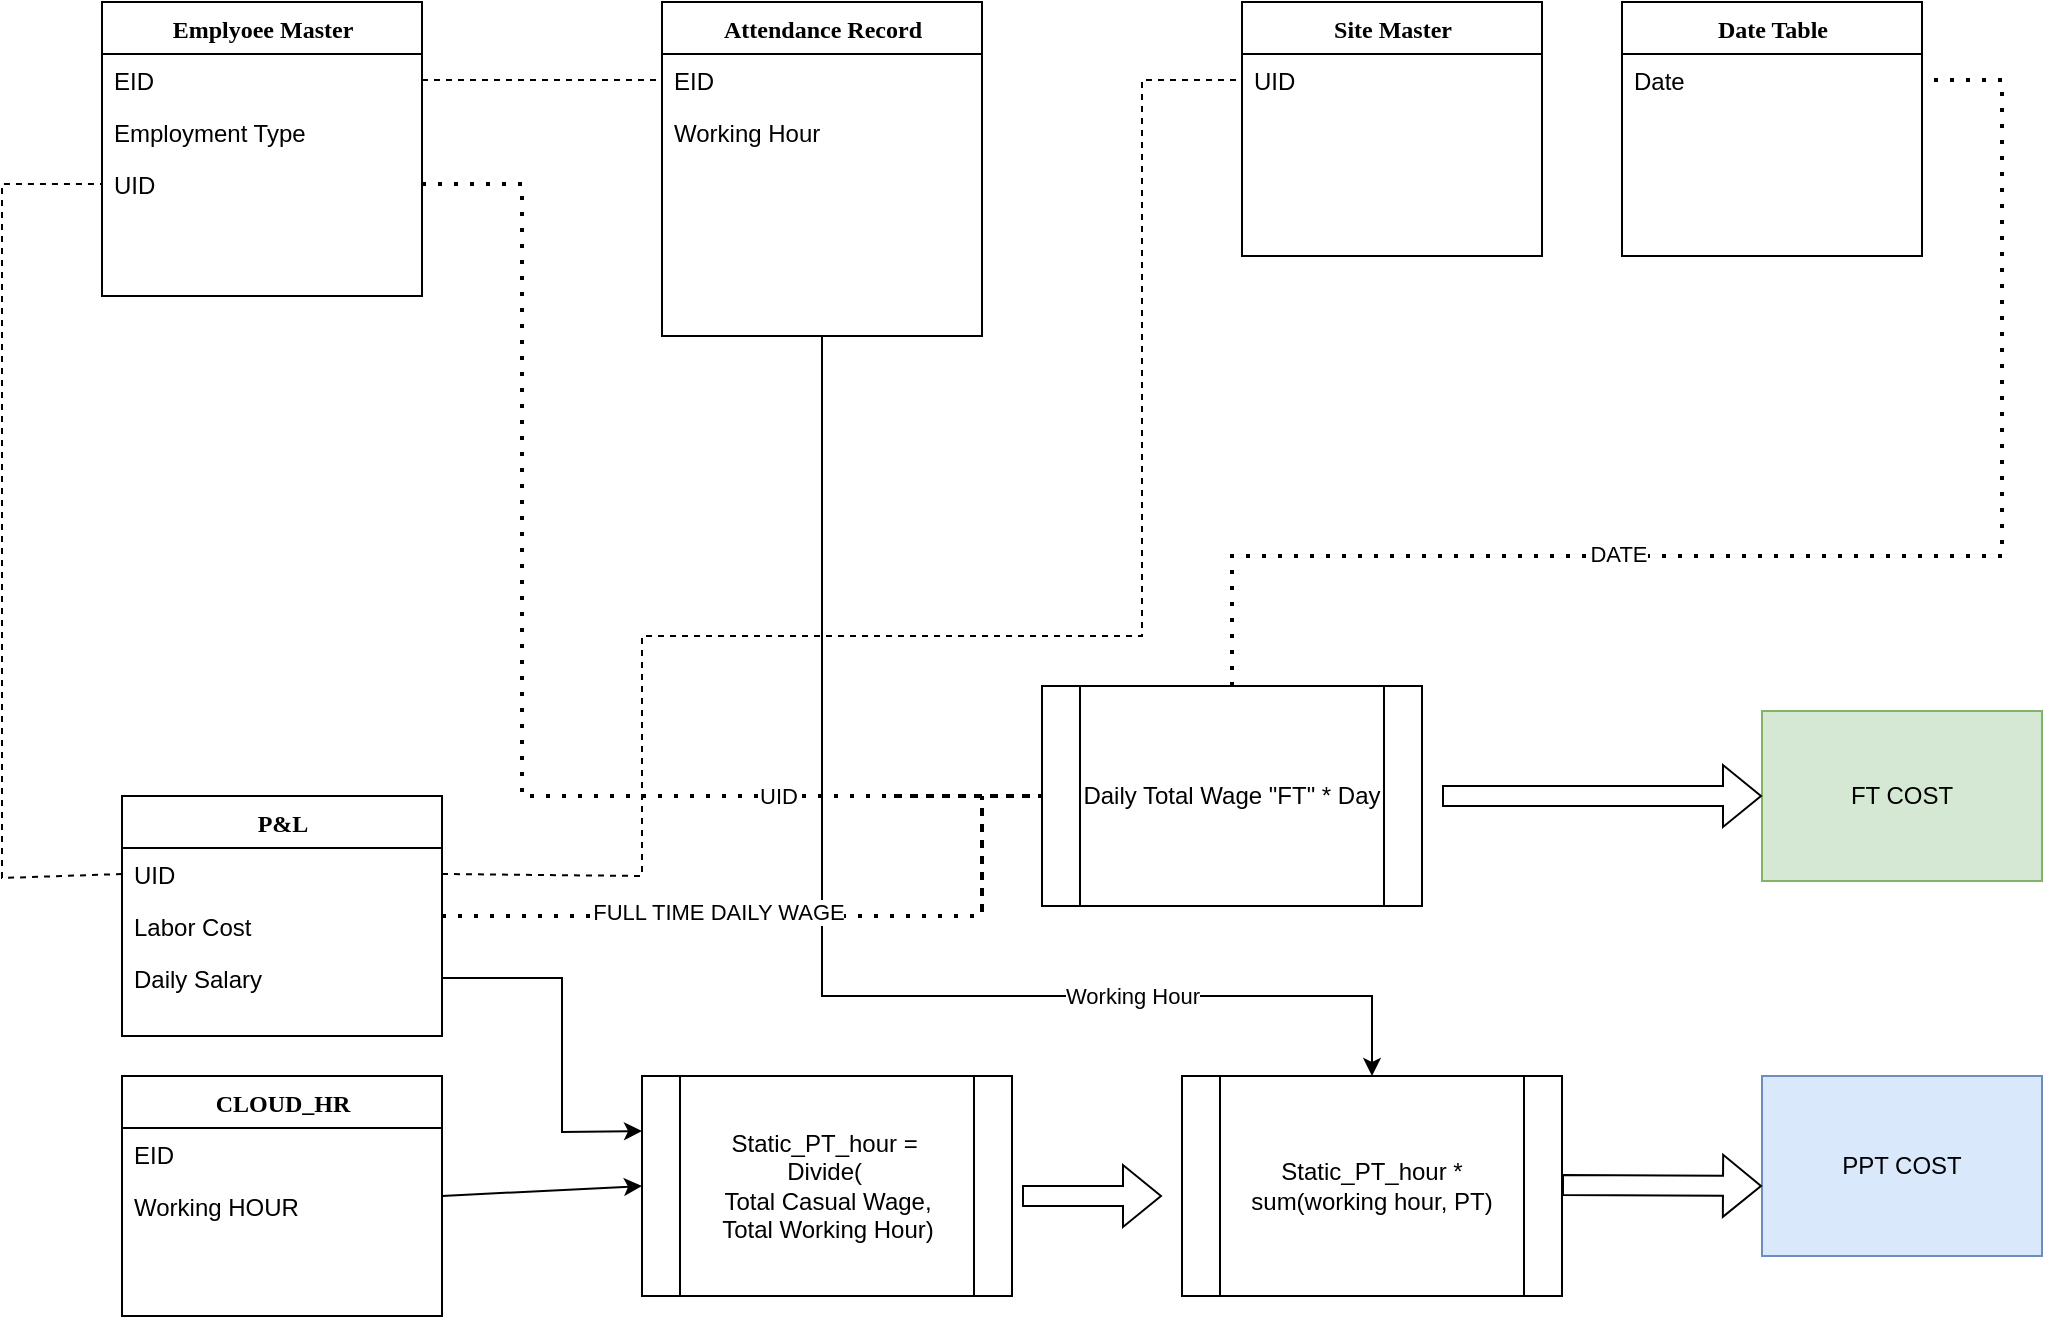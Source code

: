 <mxfile version="26.1.0">
  <diagram name="Page-1" id="9f46799a-70d6-7492-0946-bef42562c5a5">
    <mxGraphModel dx="1184" dy="907" grid="1" gridSize="10" guides="1" tooltips="1" connect="1" arrows="1" fold="1" page="1" pageScale="1" pageWidth="1100" pageHeight="850" background="none" math="0" shadow="0">
      <root>
        <mxCell id="0" />
        <mxCell id="1" parent="0" />
        <mxCell id="78961159f06e98e8-17" value="Emplyoee Master" style="swimlane;html=1;fontStyle=1;align=center;verticalAlign=top;childLayout=stackLayout;horizontal=1;startSize=26;horizontalStack=0;resizeParent=1;resizeLast=0;collapsible=1;marginBottom=0;swimlaneFillColor=#ffffff;rounded=0;shadow=0;comic=0;labelBackgroundColor=none;strokeWidth=1;fillColor=none;fontFamily=Verdana;fontSize=12" parent="1" vertex="1">
          <mxGeometry x="90" y="83" width="160" height="147" as="geometry" />
        </mxCell>
        <mxCell id="78961159f06e98e8-21" value="EID" style="text;html=1;strokeColor=none;fillColor=none;align=left;verticalAlign=top;spacingLeft=4;spacingRight=4;whiteSpace=wrap;overflow=hidden;rotatable=0;points=[[0,0.5],[1,0.5]];portConstraint=eastwest;" parent="78961159f06e98e8-17" vertex="1">
          <mxGeometry y="26" width="160" height="26" as="geometry" />
        </mxCell>
        <mxCell id="78961159f06e98e8-23" value="Employment Type" style="text;html=1;strokeColor=none;fillColor=none;align=left;verticalAlign=top;spacingLeft=4;spacingRight=4;whiteSpace=wrap;overflow=hidden;rotatable=0;points=[[0,0.5],[1,0.5]];portConstraint=eastwest;" parent="78961159f06e98e8-17" vertex="1">
          <mxGeometry y="52" width="160" height="26" as="geometry" />
        </mxCell>
        <mxCell id="78961159f06e98e8-25" value="UID" style="text;html=1;strokeColor=none;fillColor=none;align=left;verticalAlign=top;spacingLeft=4;spacingRight=4;whiteSpace=wrap;overflow=hidden;rotatable=0;points=[[0,0.5],[1,0.5]];portConstraint=eastwest;" parent="78961159f06e98e8-17" vertex="1">
          <mxGeometry y="78" width="160" height="26" as="geometry" />
        </mxCell>
        <mxCell id="78961159f06e98e8-30" value="Attendance Record" style="swimlane;html=1;fontStyle=1;align=center;verticalAlign=top;childLayout=stackLayout;horizontal=1;startSize=26;horizontalStack=0;resizeParent=1;resizeLast=0;collapsible=1;marginBottom=0;swimlaneFillColor=#ffffff;rounded=0;shadow=0;comic=0;labelBackgroundColor=none;strokeWidth=1;fillColor=none;fontFamily=Verdana;fontSize=12" parent="1" vertex="1">
          <mxGeometry x="370" y="83" width="160" height="167" as="geometry" />
        </mxCell>
        <mxCell id="78961159f06e98e8-31" value="EID" style="text;html=1;strokeColor=none;fillColor=none;align=left;verticalAlign=top;spacingLeft=4;spacingRight=4;whiteSpace=wrap;overflow=hidden;rotatable=0;points=[[0,0.5],[1,0.5]];portConstraint=eastwest;" parent="78961159f06e98e8-30" vertex="1">
          <mxGeometry y="26" width="160" height="26" as="geometry" />
        </mxCell>
        <mxCell id="78961159f06e98e8-32" value="Working Hour" style="text;html=1;strokeColor=none;fillColor=none;align=left;verticalAlign=top;spacingLeft=4;spacingRight=4;whiteSpace=wrap;overflow=hidden;rotatable=0;points=[[0,0.5],[1,0.5]];portConstraint=eastwest;" parent="78961159f06e98e8-30" vertex="1">
          <mxGeometry y="52" width="160" height="26" as="geometry" />
        </mxCell>
        <mxCell id="78961159f06e98e8-43" value="Site Master" style="swimlane;html=1;fontStyle=1;align=center;verticalAlign=top;childLayout=stackLayout;horizontal=1;startSize=26;horizontalStack=0;resizeParent=1;resizeLast=0;collapsible=1;marginBottom=0;swimlaneFillColor=#ffffff;rounded=0;shadow=0;comic=0;labelBackgroundColor=none;strokeWidth=1;fillColor=none;fontFamily=Verdana;fontSize=12" parent="1" vertex="1">
          <mxGeometry x="660" y="83" width="150" height="127" as="geometry" />
        </mxCell>
        <mxCell id="78961159f06e98e8-44" value="UID&lt;div&gt;&lt;br&gt;&lt;/div&gt;" style="text;html=1;strokeColor=none;fillColor=none;align=left;verticalAlign=top;spacingLeft=4;spacingRight=4;whiteSpace=wrap;overflow=hidden;rotatable=0;points=[[0,0.5],[1,0.5]];portConstraint=eastwest;" parent="78961159f06e98e8-43" vertex="1">
          <mxGeometry y="26" width="150" height="26" as="geometry" />
        </mxCell>
        <mxCell id="78961159f06e98e8-56" value="P&amp;amp;L" style="swimlane;html=1;fontStyle=1;align=center;verticalAlign=top;childLayout=stackLayout;horizontal=1;startSize=26;horizontalStack=0;resizeParent=1;resizeLast=0;collapsible=1;marginBottom=0;swimlaneFillColor=#ffffff;rounded=0;shadow=0;comic=0;labelBackgroundColor=none;strokeWidth=1;fillColor=none;fontFamily=Verdana;fontSize=12" parent="1" vertex="1">
          <mxGeometry x="100" y="480" width="160" height="120" as="geometry" />
        </mxCell>
        <mxCell id="78961159f06e98e8-57" value="UID" style="text;html=1;strokeColor=none;fillColor=none;align=left;verticalAlign=top;spacingLeft=4;spacingRight=4;whiteSpace=wrap;overflow=hidden;rotatable=0;points=[[0,0.5],[1,0.5]];portConstraint=eastwest;" parent="78961159f06e98e8-56" vertex="1">
          <mxGeometry y="26" width="160" height="26" as="geometry" />
        </mxCell>
        <mxCell id="78961159f06e98e8-58" value="Labor Cost" style="text;html=1;strokeColor=none;fillColor=none;align=left;verticalAlign=top;spacingLeft=4;spacingRight=4;whiteSpace=wrap;overflow=hidden;rotatable=0;points=[[0,0.5],[1,0.5]];portConstraint=eastwest;" parent="78961159f06e98e8-56" vertex="1">
          <mxGeometry y="52" width="160" height="26" as="geometry" />
        </mxCell>
        <mxCell id="78961159f06e98e8-59" value="Daily Salary" style="text;html=1;strokeColor=none;fillColor=none;align=left;verticalAlign=top;spacingLeft=4;spacingRight=4;whiteSpace=wrap;overflow=hidden;rotatable=0;points=[[0,0.5],[1,0.5]];portConstraint=eastwest;" parent="78961159f06e98e8-56" vertex="1">
          <mxGeometry y="78" width="160" height="26" as="geometry" />
        </mxCell>
        <mxCell id="bfJErc-DgYLk0Dg4ZaRu-8" value="" style="endArrow=none;dashed=1;html=1;rounded=0;exitX=1;exitY=0.5;exitDx=0;exitDy=0;entryX=0;entryY=0.5;entryDx=0;entryDy=0;" edge="1" parent="1" source="78961159f06e98e8-57" target="78961159f06e98e8-44">
          <mxGeometry width="50" height="50" relative="1" as="geometry">
            <mxPoint x="650" y="200" as="sourcePoint" />
            <mxPoint x="700" y="150" as="targetPoint" />
            <Array as="points">
              <mxPoint x="360" y="520" />
              <mxPoint x="360" y="400" />
              <mxPoint x="610" y="400" />
              <mxPoint x="610" y="122" />
            </Array>
          </mxGeometry>
        </mxCell>
        <mxCell id="bfJErc-DgYLk0Dg4ZaRu-9" value="" style="endArrow=none;dashed=1;html=1;rounded=0;exitX=1;exitY=0.5;exitDx=0;exitDy=0;entryX=0;entryY=0.5;entryDx=0;entryDy=0;" edge="1" parent="1" source="78961159f06e98e8-21" target="78961159f06e98e8-31">
          <mxGeometry width="50" height="50" relative="1" as="geometry">
            <mxPoint x="280" y="40" as="sourcePoint" />
            <mxPoint x="380" y="122" as="targetPoint" />
            <Array as="points" />
          </mxGeometry>
        </mxCell>
        <mxCell id="bfJErc-DgYLk0Dg4ZaRu-12" value="" style="endArrow=none;dashed=1;html=1;rounded=0;entryX=0;entryY=0.5;entryDx=0;entryDy=0;exitX=0;exitY=0.5;exitDx=0;exitDy=0;" edge="1" parent="1" source="78961159f06e98e8-57" target="78961159f06e98e8-25">
          <mxGeometry width="50" height="50" relative="1" as="geometry">
            <mxPoint x="30" y="221.5" as="sourcePoint" />
            <mxPoint x="80" y="171.5" as="targetPoint" />
            <Array as="points">
              <mxPoint x="40" y="521" />
              <mxPoint x="40" y="174" />
            </Array>
          </mxGeometry>
        </mxCell>
        <mxCell id="bfJErc-DgYLk0Dg4ZaRu-13" value="PPT COST" style="rounded=0;whiteSpace=wrap;html=1;fillColor=#dae8fc;strokeColor=#6c8ebf;" vertex="1" parent="1">
          <mxGeometry x="920" y="620" width="140" height="90" as="geometry" />
        </mxCell>
        <mxCell id="bfJErc-DgYLk0Dg4ZaRu-23" value="" style="endArrow=classic;html=1;rounded=0;exitX=0.5;exitY=1;exitDx=0;exitDy=0;entryX=0.5;entryY=0;entryDx=0;entryDy=0;" edge="1" parent="1" source="78961159f06e98e8-30" target="bfJErc-DgYLk0Dg4ZaRu-57">
          <mxGeometry width="50" height="50" relative="1" as="geometry">
            <mxPoint x="520" y="410" as="sourcePoint" />
            <mxPoint x="450" y="440" as="targetPoint" />
            <Array as="points">
              <mxPoint x="450" y="580" />
              <mxPoint x="725" y="580" />
            </Array>
          </mxGeometry>
        </mxCell>
        <mxCell id="bfJErc-DgYLk0Dg4ZaRu-59" value="Working Hour" style="edgeLabel;html=1;align=center;verticalAlign=middle;resizable=0;points=[];" vertex="1" connectable="0" parent="bfJErc-DgYLk0Dg4ZaRu-23">
          <mxGeometry x="0.504" relative="1" as="geometry">
            <mxPoint as="offset" />
          </mxGeometry>
        </mxCell>
        <mxCell id="bfJErc-DgYLk0Dg4ZaRu-29" value="Date Table" style="swimlane;html=1;fontStyle=1;align=center;verticalAlign=top;childLayout=stackLayout;horizontal=1;startSize=26;horizontalStack=0;resizeParent=1;resizeLast=0;collapsible=1;marginBottom=0;swimlaneFillColor=#ffffff;rounded=0;shadow=0;comic=0;labelBackgroundColor=none;strokeWidth=1;fillColor=none;fontFamily=Verdana;fontSize=12" vertex="1" parent="1">
          <mxGeometry x="850" y="83" width="150" height="127" as="geometry" />
        </mxCell>
        <mxCell id="bfJErc-DgYLk0Dg4ZaRu-30" value="&lt;div&gt;Date&lt;/div&gt;" style="text;html=1;strokeColor=none;fillColor=none;align=left;verticalAlign=top;spacingLeft=4;spacingRight=4;whiteSpace=wrap;overflow=hidden;rotatable=0;points=[[0,0.5],[1,0.5]];portConstraint=eastwest;" vertex="1" parent="bfJErc-DgYLk0Dg4ZaRu-29">
          <mxGeometry y="26" width="150" height="26" as="geometry" />
        </mxCell>
        <mxCell id="bfJErc-DgYLk0Dg4ZaRu-37" value="FT COST" style="rounded=0;whiteSpace=wrap;html=1;fillColor=#d5e8d4;strokeColor=#82b366;" vertex="1" parent="1">
          <mxGeometry x="920" y="437.5" width="140" height="85" as="geometry" />
        </mxCell>
        <mxCell id="bfJErc-DgYLk0Dg4ZaRu-38" value="CLOUD_HR" style="swimlane;html=1;fontStyle=1;align=center;verticalAlign=top;childLayout=stackLayout;horizontal=1;startSize=26;horizontalStack=0;resizeParent=1;resizeLast=0;collapsible=1;marginBottom=0;swimlaneFillColor=#ffffff;rounded=0;shadow=0;comic=0;labelBackgroundColor=none;strokeWidth=1;fillColor=none;fontFamily=Verdana;fontSize=12" vertex="1" parent="1">
          <mxGeometry x="100" y="620" width="160" height="120" as="geometry" />
        </mxCell>
        <mxCell id="bfJErc-DgYLk0Dg4ZaRu-39" value="EID" style="text;html=1;strokeColor=none;fillColor=none;align=left;verticalAlign=top;spacingLeft=4;spacingRight=4;whiteSpace=wrap;overflow=hidden;rotatable=0;points=[[0,0.5],[1,0.5]];portConstraint=eastwest;" vertex="1" parent="bfJErc-DgYLk0Dg4ZaRu-38">
          <mxGeometry y="26" width="160" height="26" as="geometry" />
        </mxCell>
        <mxCell id="bfJErc-DgYLk0Dg4ZaRu-40" value="Working HOUR" style="text;html=1;strokeColor=none;fillColor=none;align=left;verticalAlign=top;spacingLeft=4;spacingRight=4;whiteSpace=wrap;overflow=hidden;rotatable=0;points=[[0,0.5],[1,0.5]];portConstraint=eastwest;" vertex="1" parent="bfJErc-DgYLk0Dg4ZaRu-38">
          <mxGeometry y="52" width="160" height="26" as="geometry" />
        </mxCell>
        <mxCell id="bfJErc-DgYLk0Dg4ZaRu-42" value="" style="endArrow=none;dashed=1;html=1;dashPattern=1 3;strokeWidth=2;rounded=0;exitX=1;exitY=0.5;exitDx=0;exitDy=0;entryX=0;entryY=0.5;entryDx=0;entryDy=0;" edge="1" parent="1" source="78961159f06e98e8-25" target="bfJErc-DgYLk0Dg4ZaRu-46">
          <mxGeometry width="50" height="50" relative="1" as="geometry">
            <mxPoint x="520" y="410" as="sourcePoint" />
            <mxPoint x="530" y="430" as="targetPoint" />
            <Array as="points">
              <mxPoint x="300" y="174" />
              <mxPoint x="300" y="480" />
            </Array>
          </mxGeometry>
        </mxCell>
        <mxCell id="bfJErc-DgYLk0Dg4ZaRu-51" value="UID" style="edgeLabel;html=1;align=center;verticalAlign=middle;resizable=0;points=[];" vertex="1" connectable="0" parent="bfJErc-DgYLk0Dg4ZaRu-42">
          <mxGeometry x="0.571" relative="1" as="geometry">
            <mxPoint as="offset" />
          </mxGeometry>
        </mxCell>
        <mxCell id="bfJErc-DgYLk0Dg4ZaRu-43" value="" style="endArrow=none;dashed=1;html=1;dashPattern=1 3;strokeWidth=2;rounded=0;exitX=0;exitY=0.5;exitDx=0;exitDy=0;" edge="1" parent="1" source="bfJErc-DgYLk0Dg4ZaRu-46">
          <mxGeometry width="50" height="50" relative="1" as="geometry">
            <mxPoint x="615" y="485" as="sourcePoint" />
            <mxPoint x="480" y="480" as="targetPoint" />
            <Array as="points" />
          </mxGeometry>
        </mxCell>
        <mxCell id="bfJErc-DgYLk0Dg4ZaRu-44" value="" style="endArrow=none;dashed=1;html=1;dashPattern=1 3;strokeWidth=2;rounded=0;exitX=1;exitY=0.5;exitDx=0;exitDy=0;" edge="1" parent="1" source="78961159f06e98e8-56">
          <mxGeometry width="50" height="50" relative="1" as="geometry">
            <mxPoint x="260" y="540" as="sourcePoint" />
            <mxPoint x="530" y="540" as="targetPoint" />
            <Array as="points">
              <mxPoint x="530" y="540" />
              <mxPoint x="530" y="480" />
            </Array>
          </mxGeometry>
        </mxCell>
        <mxCell id="bfJErc-DgYLk0Dg4ZaRu-52" value="FULL TIME DAILY WAGE" style="edgeLabel;html=1;align=center;verticalAlign=middle;resizable=0;points=[];" vertex="1" connectable="0" parent="bfJErc-DgYLk0Dg4ZaRu-44">
          <mxGeometry x="-0.292" y="2" relative="1" as="geometry">
            <mxPoint as="offset" />
          </mxGeometry>
        </mxCell>
        <mxCell id="bfJErc-DgYLk0Dg4ZaRu-46" value="Daily Total Wage &quot;FT&quot; * Day" style="shape=process;whiteSpace=wrap;html=1;backgroundOutline=1;" vertex="1" parent="1">
          <mxGeometry x="560" y="425" width="190" height="110" as="geometry" />
        </mxCell>
        <mxCell id="bfJErc-DgYLk0Dg4ZaRu-49" value="" style="endArrow=none;dashed=1;html=1;dashPattern=1 3;strokeWidth=2;rounded=0;entryX=1;entryY=0.5;entryDx=0;entryDy=0;exitX=0.5;exitY=0;exitDx=0;exitDy=0;" edge="1" parent="1" source="bfJErc-DgYLk0Dg4ZaRu-46" target="bfJErc-DgYLk0Dg4ZaRu-30">
          <mxGeometry width="50" height="50" relative="1" as="geometry">
            <mxPoint x="1040" y="360" as="sourcePoint" />
            <mxPoint x="1030" y="310" as="targetPoint" />
            <Array as="points">
              <mxPoint x="655" y="360" />
              <mxPoint x="1040" y="360" />
              <mxPoint x="1040" y="122" />
            </Array>
          </mxGeometry>
        </mxCell>
        <mxCell id="bfJErc-DgYLk0Dg4ZaRu-50" value="DATE" style="edgeLabel;html=1;align=center;verticalAlign=middle;resizable=0;points=[];" vertex="1" connectable="0" parent="bfJErc-DgYLk0Dg4ZaRu-49">
          <mxGeometry x="-0.291" y="1" relative="1" as="geometry">
            <mxPoint as="offset" />
          </mxGeometry>
        </mxCell>
        <mxCell id="bfJErc-DgYLk0Dg4ZaRu-53" value="Static_PT_hour =&amp;nbsp;&lt;div&gt;Divide(&amp;nbsp;&lt;div&gt;Total Casual Wage,&lt;/div&gt;&lt;div&gt;Total Working Hour)&lt;/div&gt;&lt;/div&gt;" style="shape=process;whiteSpace=wrap;html=1;backgroundOutline=1;" vertex="1" parent="1">
          <mxGeometry x="360" y="620" width="185" height="110" as="geometry" />
        </mxCell>
        <mxCell id="bfJErc-DgYLk0Dg4ZaRu-54" value="" style="endArrow=classic;html=1;rounded=0;entryX=0;entryY=0.5;entryDx=0;entryDy=0;" edge="1" parent="1" target="bfJErc-DgYLk0Dg4ZaRu-53">
          <mxGeometry width="50" height="50" relative="1" as="geometry">
            <mxPoint x="260" y="680" as="sourcePoint" />
            <mxPoint x="310" y="630" as="targetPoint" />
          </mxGeometry>
        </mxCell>
        <mxCell id="bfJErc-DgYLk0Dg4ZaRu-55" value="" style="endArrow=classic;html=1;rounded=0;entryX=0;entryY=0.25;entryDx=0;entryDy=0;exitX=1;exitY=0.5;exitDx=0;exitDy=0;" edge="1" parent="1" source="78961159f06e98e8-59" target="bfJErc-DgYLk0Dg4ZaRu-53">
          <mxGeometry width="50" height="50" relative="1" as="geometry">
            <mxPoint x="280" y="630" as="sourcePoint" />
            <mxPoint x="330" y="580" as="targetPoint" />
            <Array as="points">
              <mxPoint x="320" y="571" />
              <mxPoint x="320" y="648" />
            </Array>
          </mxGeometry>
        </mxCell>
        <mxCell id="bfJErc-DgYLk0Dg4ZaRu-56" value="" style="shape=flexArrow;endArrow=classic;html=1;rounded=0;" edge="1" parent="1">
          <mxGeometry width="50" height="50" relative="1" as="geometry">
            <mxPoint x="550" y="680" as="sourcePoint" />
            <mxPoint x="620" y="680" as="targetPoint" />
          </mxGeometry>
        </mxCell>
        <mxCell id="bfJErc-DgYLk0Dg4ZaRu-57" value="Static_PT_hour * sum(working hour, PT)" style="shape=process;whiteSpace=wrap;html=1;backgroundOutline=1;" vertex="1" parent="1">
          <mxGeometry x="630" y="620" width="190" height="110" as="geometry" />
        </mxCell>
        <mxCell id="bfJErc-DgYLk0Dg4ZaRu-60" value="" style="shape=flexArrow;endArrow=classic;html=1;rounded=0;entryX=0;entryY=0.5;entryDx=0;entryDy=0;" edge="1" parent="1" target="bfJErc-DgYLk0Dg4ZaRu-37">
          <mxGeometry width="50" height="50" relative="1" as="geometry">
            <mxPoint x="760" y="480" as="sourcePoint" />
            <mxPoint x="810" y="425" as="targetPoint" />
          </mxGeometry>
        </mxCell>
        <mxCell id="bfJErc-DgYLk0Dg4ZaRu-61" value="" style="shape=flexArrow;endArrow=classic;html=1;rounded=0;" edge="1" parent="1">
          <mxGeometry width="50" height="50" relative="1" as="geometry">
            <mxPoint x="820" y="674.5" as="sourcePoint" />
            <mxPoint x="920" y="675" as="targetPoint" />
          </mxGeometry>
        </mxCell>
      </root>
    </mxGraphModel>
  </diagram>
</mxfile>
